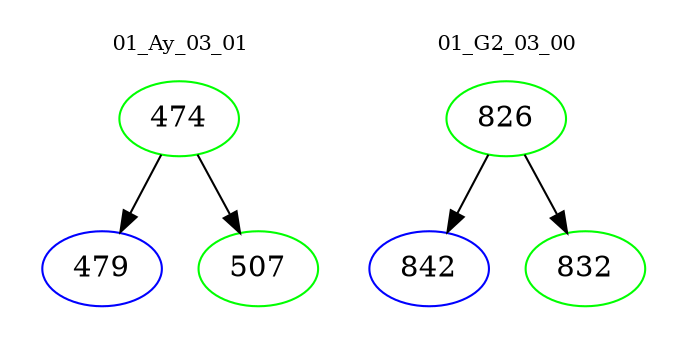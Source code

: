 digraph{
subgraph cluster_0 {
color = white
label = "01_Ay_03_01";
fontsize=10;
T0_474 [label="474", color="green"]
T0_474 -> T0_479 [color="black"]
T0_479 [label="479", color="blue"]
T0_474 -> T0_507 [color="black"]
T0_507 [label="507", color="green"]
}
subgraph cluster_1 {
color = white
label = "01_G2_03_00";
fontsize=10;
T1_826 [label="826", color="green"]
T1_826 -> T1_842 [color="black"]
T1_842 [label="842", color="blue"]
T1_826 -> T1_832 [color="black"]
T1_832 [label="832", color="green"]
}
}

